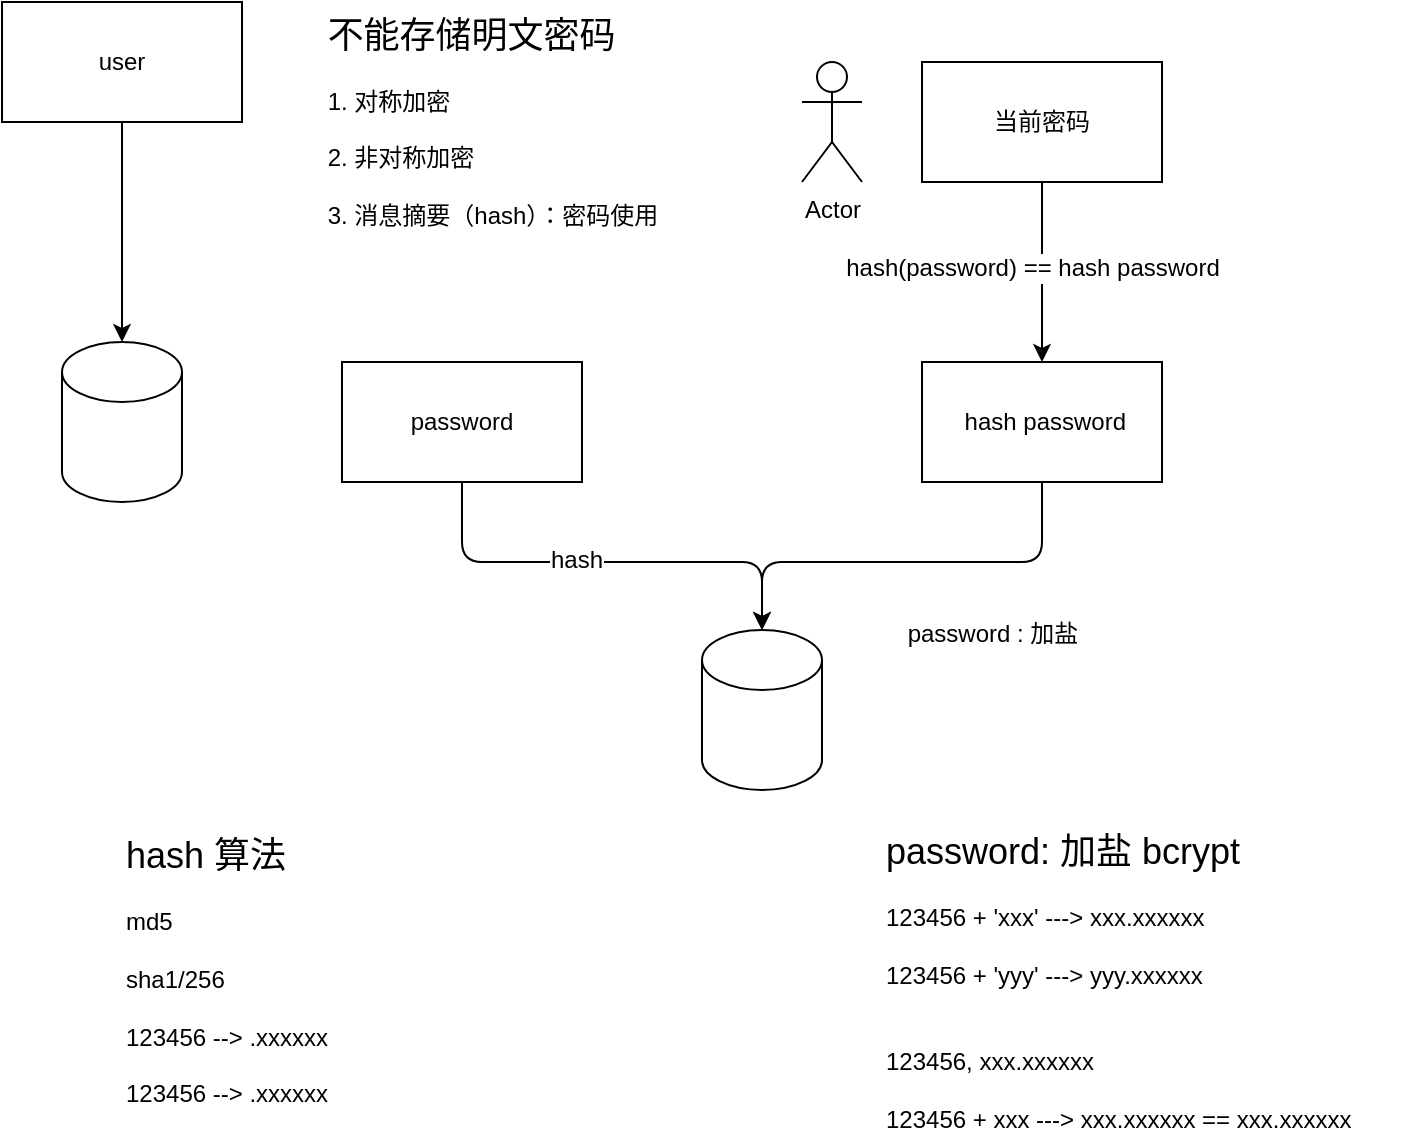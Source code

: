 <mxfile>
    <diagram id="dOsZl9j4lS1WIWRjxA1A" name="Page-1">
        <mxGraphModel dx="744" dy="571" grid="1" gridSize="10" guides="1" tooltips="1" connect="1" arrows="1" fold="1" page="1" pageScale="1" pageWidth="1169" pageHeight="827" background="none" math="0" shadow="0">
            <root>
                <mxCell id="0"/>
                <mxCell id="1" parent="0"/>
                <mxCell id="2" value="user" style="rounded=0;whiteSpace=wrap;html=1;" vertex="1" parent="1">
                    <mxGeometry x="130" y="100" width="120" height="60" as="geometry"/>
                </mxCell>
                <mxCell id="3" value="" style="shape=cylinder3;whiteSpace=wrap;html=1;boundedLbl=1;backgroundOutline=1;size=15;" vertex="1" parent="1">
                    <mxGeometry x="160" y="270" width="60" height="80" as="geometry"/>
                </mxCell>
                <mxCell id="4" value="password" style="rounded=0;whiteSpace=wrap;html=1;" vertex="1" parent="1">
                    <mxGeometry x="300" y="280" width="120" height="60" as="geometry"/>
                </mxCell>
                <mxCell id="5" value="" style="shape=cylinder3;whiteSpace=wrap;html=1;boundedLbl=1;backgroundOutline=1;size=15;" vertex="1" parent="1">
                    <mxGeometry x="480" y="414" width="60" height="80" as="geometry"/>
                </mxCell>
                <mxCell id="6" value="" style="endArrow=classic;html=1;entryX=0.5;entryY=0;entryDx=0;entryDy=0;entryPerimeter=0;exitX=0.5;exitY=1;exitDx=0;exitDy=0;" edge="1" parent="1" source="4" target="5">
                    <mxGeometry width="50" height="50" relative="1" as="geometry">
                        <mxPoint x="410" y="400" as="sourcePoint"/>
                        <mxPoint x="460" y="350" as="targetPoint"/>
                        <Array as="points">
                            <mxPoint x="360" y="380"/>
                            <mxPoint x="510" y="380"/>
                        </Array>
                    </mxGeometry>
                </mxCell>
                <mxCell id="9" value="&lt;font style=&quot;font-size: 12px;&quot;&gt;hash&lt;/font&gt;" style="edgeLabel;html=1;align=center;verticalAlign=middle;resizable=0;points=[];fontSize=18;" vertex="1" connectable="0" parent="6">
                    <mxGeometry x="-0.176" y="1" relative="1" as="geometry">
                        <mxPoint x="4" y="-2" as="offset"/>
                    </mxGeometry>
                </mxCell>
                <mxCell id="7" value="" style="endArrow=classic;html=1;entryX=0.5;entryY=0;entryDx=0;entryDy=0;entryPerimeter=0;exitX=0.5;exitY=1;exitDx=0;exitDy=0;" edge="1" parent="1" source="2" target="3">
                    <mxGeometry width="50" height="50" relative="1" as="geometry">
                        <mxPoint x="50" y="330" as="sourcePoint"/>
                        <mxPoint x="100" y="280" as="targetPoint"/>
                    </mxGeometry>
                </mxCell>
                <mxCell id="8" value="&lt;div style=&quot;text-align: left;&quot;&gt;&lt;span style=&quot;background-color: initial;&quot;&gt;&lt;font style=&quot;font-size: 18px;&quot;&gt;不能存储明文密码&lt;/font&gt;&lt;/span&gt;&lt;/div&gt;&lt;div style=&quot;text-align: left;&quot;&gt;&lt;br&gt;&lt;/div&gt;&lt;div style=&quot;text-align: left;&quot;&gt;&lt;span style=&quot;background-color: initial;&quot;&gt;1. 对称加密&lt;/span&gt;&lt;/div&gt;&lt;div style=&quot;text-align: left;&quot;&gt;&lt;br&gt;&lt;/div&gt;&lt;div style=&quot;text-align: left;&quot;&gt;&lt;span style=&quot;background-color: initial;&quot;&gt;2. 非对称加密&lt;/span&gt;&lt;/div&gt;&lt;div style=&quot;text-align: left;&quot;&gt;&lt;br&gt;&lt;/div&gt;&lt;div style=&quot;text-align: left;&quot;&gt;&lt;span style=&quot;background-color: initial;&quot;&gt;3. 消息摘要（hash）：密码使用&lt;/span&gt;&lt;/div&gt;" style="text;html=1;align=center;verticalAlign=middle;resizable=0;points=[];autosize=1;strokeColor=none;fillColor=none;" vertex="1" parent="1">
                    <mxGeometry x="280" y="100" width="190" height="120" as="geometry"/>
                </mxCell>
                <mxCell id="10" value="&amp;nbsp;hash password" style="rounded=0;whiteSpace=wrap;html=1;" vertex="1" parent="1">
                    <mxGeometry x="590" y="280" width="120" height="60" as="geometry"/>
                </mxCell>
                <mxCell id="11" value="" style="endArrow=classic;html=1;fontSize=12;entryX=0.5;entryY=0;entryDx=0;entryDy=0;entryPerimeter=0;exitX=0.5;exitY=1;exitDx=0;exitDy=0;" edge="1" parent="1" source="10" target="5">
                    <mxGeometry width="50" height="50" relative="1" as="geometry">
                        <mxPoint x="360" y="270" as="sourcePoint"/>
                        <mxPoint x="410" y="220" as="targetPoint"/>
                        <Array as="points">
                            <mxPoint x="650" y="380"/>
                            <mxPoint x="580" y="380"/>
                            <mxPoint x="510" y="380"/>
                        </Array>
                    </mxGeometry>
                </mxCell>
                <mxCell id="12" value="当前密码" style="rounded=0;whiteSpace=wrap;html=1;fontSize=12;" vertex="1" parent="1">
                    <mxGeometry x="590" y="130" width="120" height="60" as="geometry"/>
                </mxCell>
                <mxCell id="13" value="" style="endArrow=classic;html=1;fontSize=12;entryX=0.5;entryY=0;entryDx=0;entryDy=0;exitX=0.5;exitY=1;exitDx=0;exitDy=0;" edge="1" parent="1" source="12" target="10">
                    <mxGeometry width="50" height="50" relative="1" as="geometry">
                        <mxPoint x="360" y="270" as="sourcePoint"/>
                        <mxPoint x="410" y="220" as="targetPoint"/>
                    </mxGeometry>
                </mxCell>
                <mxCell id="14" value="hash(password) == hash password" style="edgeLabel;html=1;align=center;verticalAlign=middle;resizable=0;points=[];fontSize=12;" vertex="1" connectable="0" parent="13">
                    <mxGeometry x="-0.369" y="2" relative="1" as="geometry">
                        <mxPoint x="-7" y="14" as="offset"/>
                    </mxGeometry>
                </mxCell>
                <mxCell id="15" value="Actor" style="shape=umlActor;verticalLabelPosition=bottom;verticalAlign=top;html=1;outlineConnect=0;fontSize=12;" vertex="1" parent="1">
                    <mxGeometry x="530" y="130" width="30" height="60" as="geometry"/>
                </mxCell>
                <mxCell id="16" value="&lt;font style=&quot;font-size: 18px;&quot;&gt;hash 算法&lt;/font&gt;&lt;br&gt;&lt;br&gt;md5&lt;br&gt;&lt;br&gt;sha1/256&lt;br&gt;&lt;br&gt;123456 --&amp;gt; .xxxxxx&lt;br&gt;&lt;br&gt;123456 --&amp;gt; .xxxxxx" style="text;html=1;align=left;verticalAlign=middle;resizable=0;points=[];autosize=1;strokeColor=none;fillColor=none;fontSize=12;" vertex="1" parent="1">
                    <mxGeometry x="190" y="510" width="120" height="150" as="geometry"/>
                </mxCell>
                <mxCell id="17" value="&lt;font style=&quot;font-size: 12px;&quot;&gt;password : 加盐&lt;/font&gt;" style="text;html=1;align=center;verticalAlign=middle;resizable=0;points=[];autosize=1;strokeColor=none;fillColor=none;fontSize=18;" vertex="1" parent="1">
                    <mxGeometry x="570" y="394" width="110" height="40" as="geometry"/>
                </mxCell>
                <mxCell id="18" value="&lt;font style=&quot;font-size: 18px;&quot;&gt;password: 加盐 bcrypt&lt;/font&gt;&lt;br&gt;&lt;br&gt;123456 + 'xxx' ---&amp;gt; xxx.xxxxxx&lt;br&gt;&lt;br&gt;123456 + 'yyy' ---&amp;gt; yyy.xxxxxx&lt;br&gt;&lt;br&gt;&lt;br&gt;123456, xxx.xxxxxx&lt;br&gt;&lt;br&gt;123456 + xxx ---&amp;gt; xxx.xxxxxx == xxx.xxxxxx" style="text;html=1;align=left;verticalAlign=middle;resizable=0;points=[];autosize=1;strokeColor=none;fillColor=none;fontSize=12;" vertex="1" parent="1">
                    <mxGeometry x="570" y="510" width="260" height="160" as="geometry"/>
                </mxCell>
            </root>
        </mxGraphModel>
    </diagram>
</mxfile>